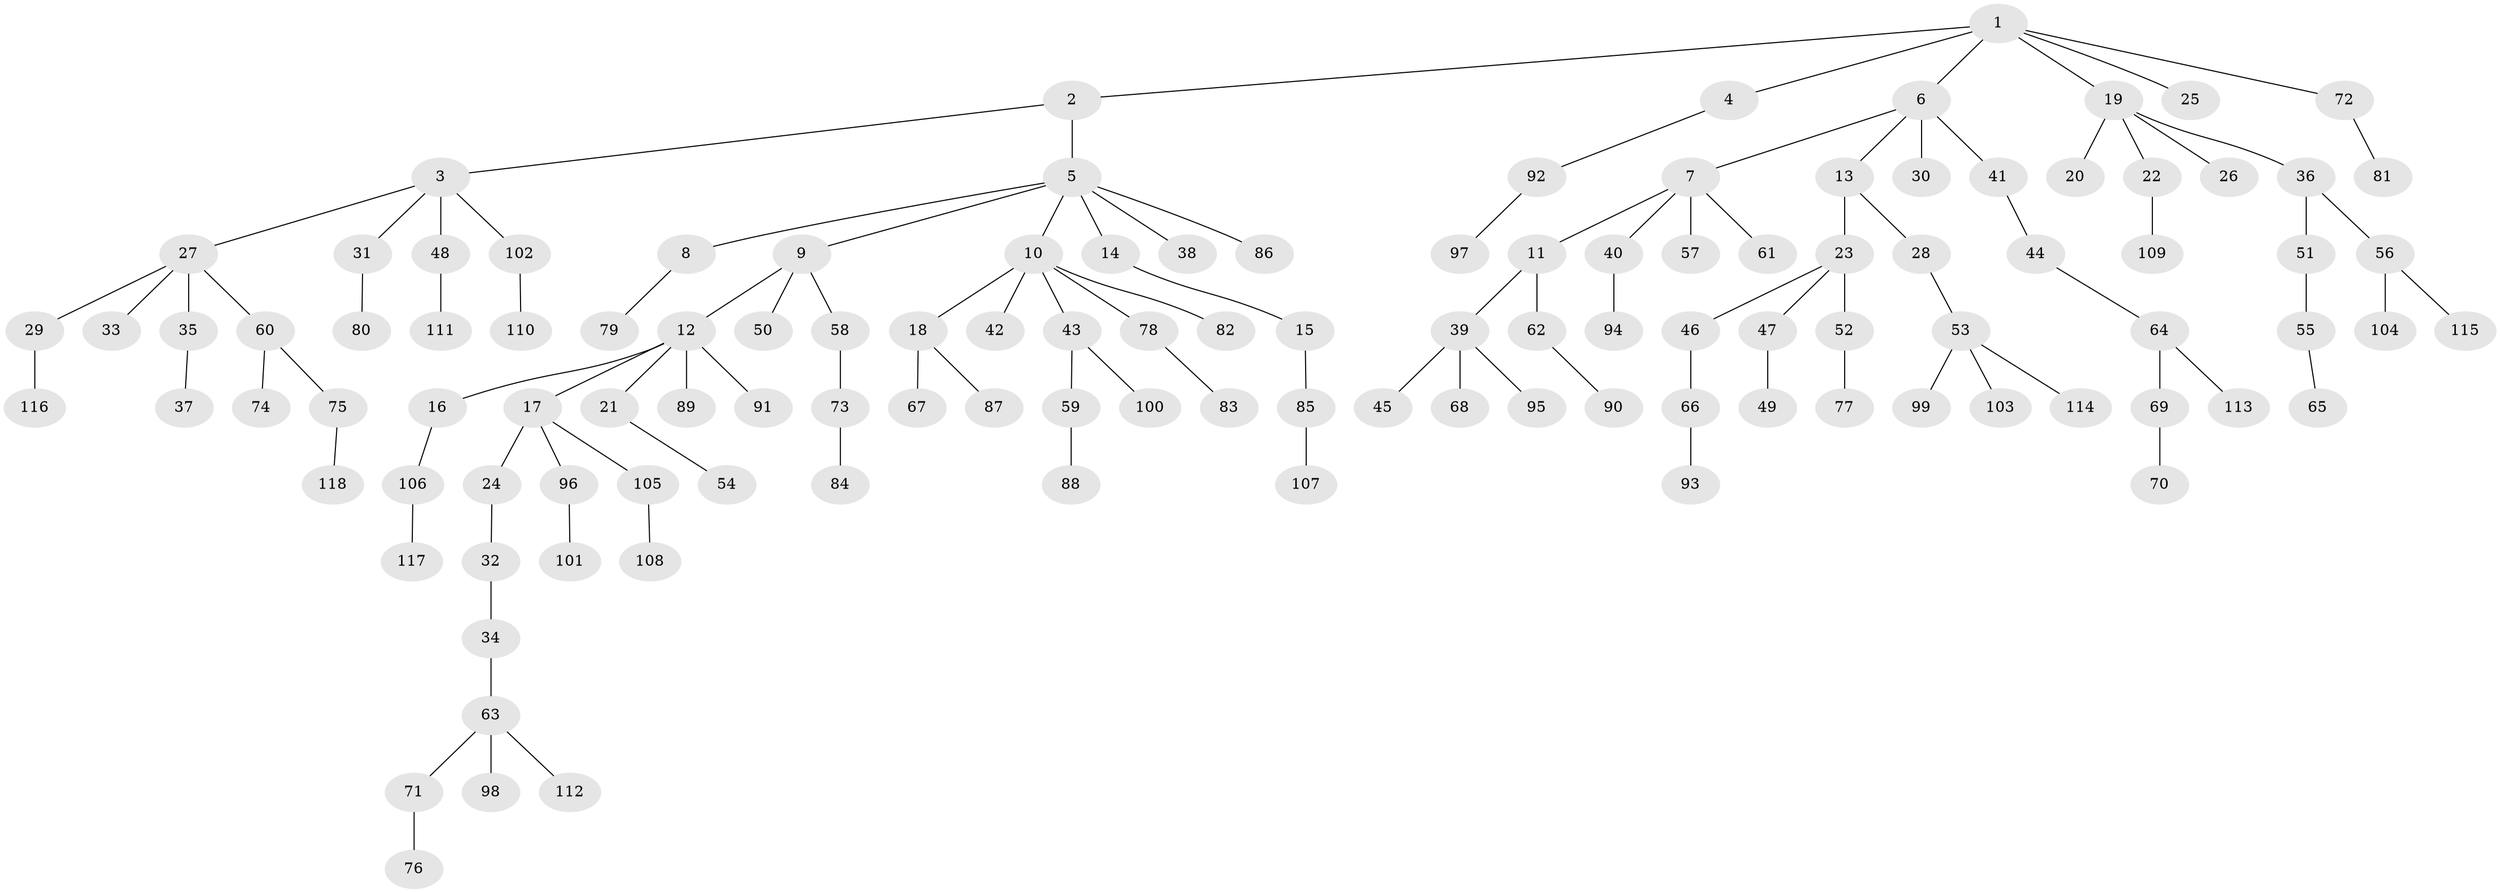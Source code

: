 // Generated by graph-tools (version 1.1) at 2025/53/03/09/25 04:53:22]
// undirected, 118 vertices, 117 edges
graph export_dot {
graph [start="1"]
  node [color=gray90,style=filled];
  1;
  2;
  3;
  4;
  5;
  6;
  7;
  8;
  9;
  10;
  11;
  12;
  13;
  14;
  15;
  16;
  17;
  18;
  19;
  20;
  21;
  22;
  23;
  24;
  25;
  26;
  27;
  28;
  29;
  30;
  31;
  32;
  33;
  34;
  35;
  36;
  37;
  38;
  39;
  40;
  41;
  42;
  43;
  44;
  45;
  46;
  47;
  48;
  49;
  50;
  51;
  52;
  53;
  54;
  55;
  56;
  57;
  58;
  59;
  60;
  61;
  62;
  63;
  64;
  65;
  66;
  67;
  68;
  69;
  70;
  71;
  72;
  73;
  74;
  75;
  76;
  77;
  78;
  79;
  80;
  81;
  82;
  83;
  84;
  85;
  86;
  87;
  88;
  89;
  90;
  91;
  92;
  93;
  94;
  95;
  96;
  97;
  98;
  99;
  100;
  101;
  102;
  103;
  104;
  105;
  106;
  107;
  108;
  109;
  110;
  111;
  112;
  113;
  114;
  115;
  116;
  117;
  118;
  1 -- 2;
  1 -- 4;
  1 -- 6;
  1 -- 19;
  1 -- 25;
  1 -- 72;
  2 -- 3;
  2 -- 5;
  3 -- 27;
  3 -- 31;
  3 -- 48;
  3 -- 102;
  4 -- 92;
  5 -- 8;
  5 -- 9;
  5 -- 10;
  5 -- 14;
  5 -- 38;
  5 -- 86;
  6 -- 7;
  6 -- 13;
  6 -- 30;
  6 -- 41;
  7 -- 11;
  7 -- 40;
  7 -- 57;
  7 -- 61;
  8 -- 79;
  9 -- 12;
  9 -- 50;
  9 -- 58;
  10 -- 18;
  10 -- 42;
  10 -- 43;
  10 -- 78;
  10 -- 82;
  11 -- 39;
  11 -- 62;
  12 -- 16;
  12 -- 17;
  12 -- 21;
  12 -- 89;
  12 -- 91;
  13 -- 23;
  13 -- 28;
  14 -- 15;
  15 -- 85;
  16 -- 106;
  17 -- 24;
  17 -- 96;
  17 -- 105;
  18 -- 67;
  18 -- 87;
  19 -- 20;
  19 -- 22;
  19 -- 26;
  19 -- 36;
  21 -- 54;
  22 -- 109;
  23 -- 46;
  23 -- 47;
  23 -- 52;
  24 -- 32;
  27 -- 29;
  27 -- 33;
  27 -- 35;
  27 -- 60;
  28 -- 53;
  29 -- 116;
  31 -- 80;
  32 -- 34;
  34 -- 63;
  35 -- 37;
  36 -- 51;
  36 -- 56;
  39 -- 45;
  39 -- 68;
  39 -- 95;
  40 -- 94;
  41 -- 44;
  43 -- 59;
  43 -- 100;
  44 -- 64;
  46 -- 66;
  47 -- 49;
  48 -- 111;
  51 -- 55;
  52 -- 77;
  53 -- 99;
  53 -- 103;
  53 -- 114;
  55 -- 65;
  56 -- 104;
  56 -- 115;
  58 -- 73;
  59 -- 88;
  60 -- 74;
  60 -- 75;
  62 -- 90;
  63 -- 71;
  63 -- 98;
  63 -- 112;
  64 -- 69;
  64 -- 113;
  66 -- 93;
  69 -- 70;
  71 -- 76;
  72 -- 81;
  73 -- 84;
  75 -- 118;
  78 -- 83;
  85 -- 107;
  92 -- 97;
  96 -- 101;
  102 -- 110;
  105 -- 108;
  106 -- 117;
}
